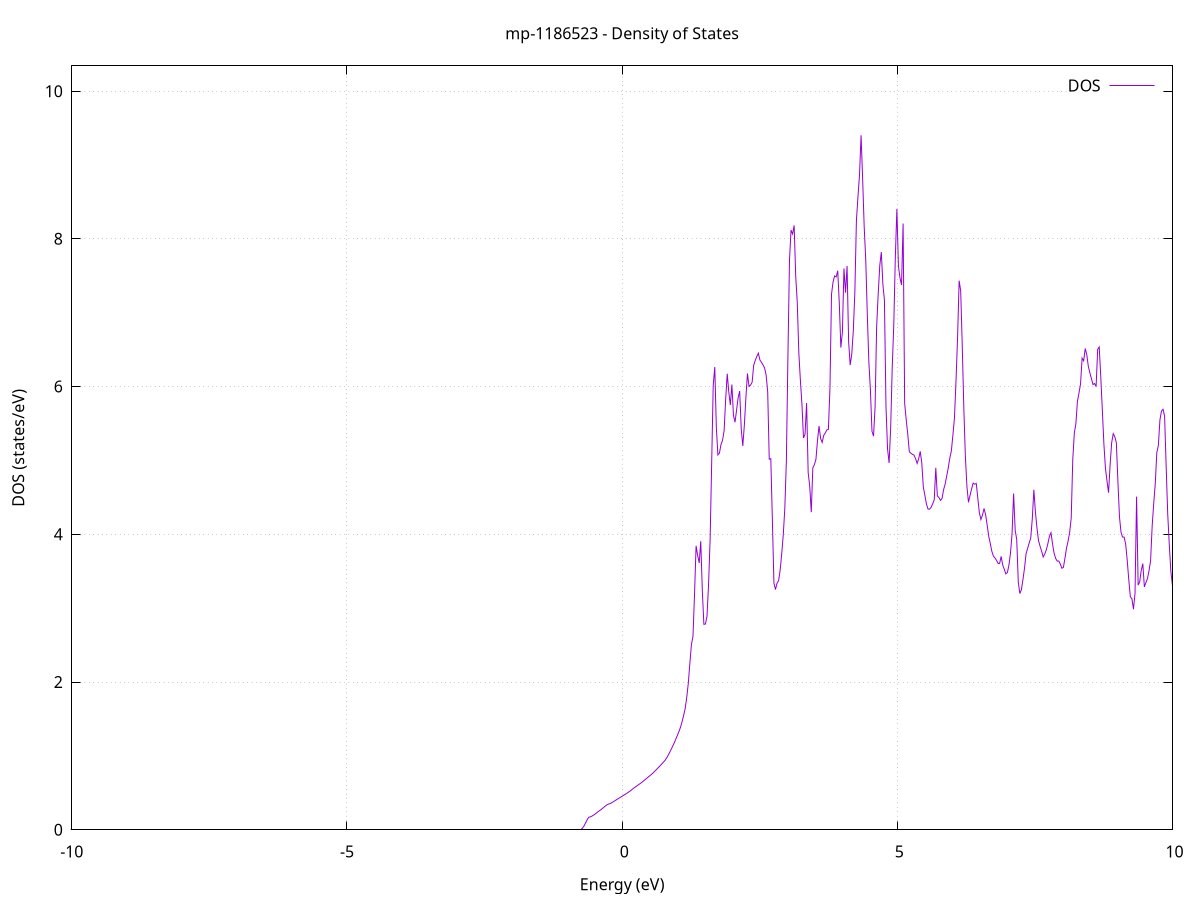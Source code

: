 set title 'mp-1186523 - Density of States'
set xlabel 'Energy (eV)'
set ylabel 'DOS (states/eV)'
set grid
set xrange [-10:10]
set yrange [0:10.342]
set xzeroaxis lt -1
set terminal png size 800,600
set output 'mp-1186523_dos_gnuplot.png'
plot '-' using 1:2 with lines title 'DOS'
-38.618400 0.000000
-38.590100 0.000000
-38.561900 0.000000
-38.533600 0.000000
-38.505300 0.000000
-38.477000 0.000000
-38.448700 0.000000
-38.420400 0.000000
-38.392200 0.000000
-38.363900 0.000000
-38.335600 0.000000
-38.307300 0.000000
-38.279000 0.000000
-38.250800 0.000000
-38.222500 0.000000
-38.194200 0.000000
-38.165900 0.000000
-38.137600 0.000000
-38.109300 0.000000
-38.081100 0.000000
-38.052800 0.000000
-38.024500 0.000000
-37.996200 0.000000
-37.967900 0.000000
-37.939700 0.000000
-37.911400 0.000000
-37.883100 0.000000
-37.854800 0.000000
-37.826500 0.000000
-37.798200 0.000000
-37.770000 0.000000
-37.741700 0.000000
-37.713400 0.000000
-37.685100 0.000000
-37.656800 0.000000
-37.628600 0.000000
-37.600300 0.000000
-37.572000 0.000000
-37.543700 0.000000
-37.515400 0.000000
-37.487100 0.000000
-37.458900 0.000000
-37.430600 0.000000
-37.402300 0.000000
-37.374000 0.000000
-37.345700 0.000000
-37.317500 0.000000
-37.289200 0.000000
-37.260900 0.000000
-37.232600 0.000000
-37.204300 0.000000
-37.176000 0.000000
-37.147800 0.000000
-37.119500 0.000000
-37.091200 0.000000
-37.062900 0.000000
-37.034600 0.000000
-37.006400 0.000000
-36.978100 0.000000
-36.949800 0.000000
-36.921500 0.000000
-36.893200 0.000000
-36.865000 0.000000
-36.836700 0.000000
-36.808400 0.000000
-36.780100 0.000000
-36.751800 0.000000
-36.723500 0.000000
-36.695300 0.000000
-36.667000 0.000000
-36.638700 0.000000
-36.610400 0.000000
-36.582100 0.000000
-36.553900 0.000000
-36.525600 0.000000
-36.497300 0.000000
-36.469000 0.000000
-36.440700 0.000000
-36.412400 0.000000
-36.384200 0.000000
-36.355900 0.000000
-36.327600 0.000000
-36.299300 0.000000
-36.271000 0.000000
-36.242800 0.000000
-36.214500 0.000000
-36.186200 0.000000
-36.157900 0.000000
-36.129600 0.000000
-36.101300 0.000000
-36.073100 0.000000
-36.044800 3.487100
-36.016500 31.114000
-35.988200 28.929900
-35.959900 99.373700
-35.931700 0.000000
-35.903400 0.000000
-35.875100 0.000000
-35.846800 0.000000
-35.818500 0.000000
-35.790200 0.000000
-35.762000 0.000000
-35.733700 0.000000
-35.705400 0.000000
-35.677100 0.000000
-35.648800 0.000000
-35.620600 0.000000
-35.592300 0.000000
-35.564000 0.000000
-35.535700 0.000000
-35.507400 0.000000
-35.479100 0.000000
-35.450900 0.000000
-35.422600 0.000000
-35.394300 0.000000
-35.366000 0.000000
-35.337700 0.000000
-35.309500 0.000000
-35.281200 0.000000
-35.252900 0.000000
-35.224600 0.000000
-35.196300 0.000000
-35.168000 0.000000
-35.139800 0.000000
-35.111500 0.000000
-35.083200 0.000000
-35.054900 0.000000
-35.026600 0.000000
-34.998400 0.000000
-34.970100 0.000000
-34.941800 0.000000
-34.913500 0.000000
-34.885200 0.000000
-34.856900 0.000000
-34.828700 0.000000
-34.800400 0.000000
-34.772100 0.000000
-34.743800 0.000000
-34.715500 0.000000
-34.687300 0.000000
-34.659000 0.000000
-34.630700 0.000000
-34.602400 0.000000
-34.574100 0.000000
-34.545900 0.000000
-34.517600 0.000000
-34.489300 0.000000
-34.461000 0.000000
-34.432700 0.000000
-34.404400 0.000000
-34.376200 0.000000
-34.347900 0.000000
-34.319600 0.000000
-34.291300 0.000000
-34.263000 0.000000
-34.234800 0.000000
-34.206500 0.000000
-34.178200 0.000000
-34.149900 0.000000
-34.121600 0.000000
-34.093300 0.000000
-34.065100 0.000000
-34.036800 0.000000
-34.008500 0.000000
-33.980200 0.000000
-33.951900 0.000000
-33.923700 0.000000
-33.895400 0.000000
-33.867100 0.000000
-33.838800 0.000000
-33.810500 0.000000
-33.782200 0.000000
-33.754000 0.000000
-33.725700 0.000000
-33.697400 0.000000
-33.669100 0.000000
-33.640800 0.000000
-33.612600 0.000000
-33.584300 0.000000
-33.556000 0.000000
-33.527700 0.000000
-33.499400 0.000000
-33.471100 0.000000
-33.442900 0.000000
-33.414600 0.000000
-33.386300 0.000000
-33.358000 0.000000
-33.329700 0.000000
-33.301500 0.000000
-33.273200 0.000000
-33.244900 0.000000
-33.216600 0.000000
-33.188300 0.000000
-33.160000 0.000000
-33.131800 0.000000
-33.103500 0.000000
-33.075200 0.000000
-33.046900 0.000000
-33.018600 0.000000
-32.990400 0.000000
-32.962100 0.000000
-32.933800 0.000000
-32.905500 0.000000
-32.877200 0.000000
-32.848900 0.000000
-32.820700 0.000000
-32.792400 0.000000
-32.764100 0.000000
-32.735800 0.000000
-32.707500 0.000000
-32.679300 0.000000
-32.651000 0.000000
-32.622700 0.000000
-32.594400 0.000000
-32.566100 0.000000
-32.537800 0.000000
-32.509600 0.000000
-32.481300 0.000000
-32.453000 0.000000
-32.424700 0.000000
-32.396400 0.000000
-32.368200 0.000000
-32.339900 0.000000
-32.311600 0.000000
-32.283300 0.000000
-32.255000 0.000000
-32.226700 0.000000
-32.198500 0.000000
-32.170200 0.000000
-32.141900 0.000000
-32.113600 0.000000
-32.085300 0.000000
-32.057100 0.000000
-32.028800 0.000000
-32.000500 0.000000
-31.972200 0.000000
-31.943900 0.000000
-31.915700 0.000000
-31.887400 0.000000
-31.859100 0.000000
-31.830800 0.000000
-31.802500 0.000000
-31.774200 0.000000
-31.746000 0.000000
-31.717700 0.000000
-31.689400 0.000000
-31.661100 0.000000
-31.632800 0.000000
-31.604600 0.000000
-31.576300 0.000000
-31.548000 0.000000
-31.519700 0.000000
-31.491400 0.000000
-31.463100 0.000000
-31.434900 0.000000
-31.406600 0.000000
-31.378300 0.000000
-31.350000 0.000000
-31.321700 0.000000
-31.293500 0.000000
-31.265200 0.000000
-31.236900 0.000000
-31.208600 0.000000
-31.180300 0.000000
-31.152000 0.000000
-31.123800 0.000000
-31.095500 0.000000
-31.067200 0.000000
-31.038900 0.000000
-31.010600 0.000000
-30.982400 0.000000
-30.954100 0.000000
-30.925800 0.000000
-30.897500 0.000000
-30.869200 0.000000
-30.840900 0.000000
-30.812700 0.000000
-30.784400 0.000000
-30.756100 0.000000
-30.727800 0.000000
-30.699500 0.000000
-30.671300 0.000000
-30.643000 0.000000
-30.614700 0.000000
-30.586400 0.000000
-30.558100 0.000000
-30.529800 0.000000
-30.501600 0.000000
-30.473300 0.000000
-30.445000 0.000000
-30.416700 0.000000
-30.388400 0.000000
-30.360200 0.000000
-30.331900 0.000000
-30.303600 0.000000
-30.275300 0.000000
-30.247000 0.000000
-30.218700 0.000000
-30.190500 0.000000
-30.162200 0.000000
-30.133900 0.000000
-30.105600 0.000000
-30.077300 0.000000
-30.049100 0.000000
-30.020800 0.000000
-29.992500 0.000000
-29.964200 0.000000
-29.935900 0.000000
-29.907600 0.000000
-29.879400 0.000000
-29.851100 0.000000
-29.822800 0.000000
-29.794500 0.000000
-29.766200 0.000000
-29.738000 0.000000
-29.709700 0.000000
-29.681400 0.000000
-29.653100 0.000000
-29.624800 0.000000
-29.596500 0.000000
-29.568300 0.000000
-29.540000 0.000000
-29.511700 0.000000
-29.483400 0.000000
-29.455100 0.000000
-29.426900 0.000000
-29.398600 0.000000
-29.370300 0.000000
-29.342000 0.000000
-29.313700 0.000000
-29.285500 0.000000
-29.257200 0.000000
-29.228900 0.000000
-29.200600 0.000000
-29.172300 0.000000
-29.144000 0.000000
-29.115800 0.000000
-29.087500 0.000000
-29.059200 0.000000
-29.030900 0.000000
-29.002600 0.000000
-28.974400 0.000000
-28.946100 0.000000
-28.917800 0.000000
-28.889500 0.000000
-28.861200 0.000000
-28.832900 0.000000
-28.804700 0.000000
-28.776400 0.000000
-28.748100 0.000000
-28.719800 0.000000
-28.691500 0.000000
-28.663300 0.000000
-28.635000 0.000000
-28.606700 0.000000
-28.578400 0.000000
-28.550100 0.000000
-28.521800 0.000000
-28.493600 0.000000
-28.465300 0.000000
-28.437000 0.000000
-28.408700 0.000000
-28.380400 0.000000
-28.352200 0.000000
-28.323900 0.000000
-28.295600 0.000000
-28.267300 0.000000
-28.239000 0.000000
-28.210700 0.000000
-28.182500 0.000000
-28.154200 0.000000
-28.125900 0.000000
-28.097600 0.000000
-28.069300 0.000000
-28.041100 0.000000
-28.012800 0.000000
-27.984500 0.000000
-27.956200 0.000000
-27.927900 0.000000
-27.899600 0.000000
-27.871400 0.000000
-27.843100 0.000000
-27.814800 0.000000
-27.786500 0.000000
-27.758200 0.000000
-27.730000 0.000000
-27.701700 0.000000
-27.673400 0.000000
-27.645100 0.000000
-27.616800 0.000000
-27.588500 0.000000
-27.560300 0.000000
-27.532000 0.000000
-27.503700 0.000000
-27.475400 0.000000
-27.447100 0.000000
-27.418900 0.000000
-27.390600 0.000000
-27.362300 0.000000
-27.334000 0.000000
-27.305700 0.000000
-27.277400 0.000000
-27.249200 0.000000
-27.220900 0.000000
-27.192600 0.000000
-27.164300 0.000000
-27.136000 0.000000
-27.107800 0.000000
-27.079500 0.000000
-27.051200 0.000000
-27.022900 0.000000
-26.994600 0.000000
-26.966300 0.000000
-26.938100 0.000000
-26.909800 0.000000
-26.881500 0.000000
-26.853200 0.000000
-26.824900 0.000000
-26.796700 0.000000
-26.768400 0.000000
-26.740100 0.000000
-26.711800 0.000000
-26.683500 0.000000
-26.655300 0.000000
-26.627000 0.000000
-26.598700 0.000000
-26.570400 0.000000
-26.542100 0.000000
-26.513800 0.000000
-26.485600 0.000000
-26.457300 0.000000
-26.429000 0.000000
-26.400700 0.000000
-26.372400 0.000000
-26.344200 0.000000
-26.315900 0.000000
-26.287600 0.000000
-26.259300 0.000000
-26.231000 0.000000
-26.202700 0.000000
-26.174500 0.000000
-26.146200 0.000000
-26.117900 0.000000
-26.089600 0.000000
-26.061300 0.000000
-26.033100 0.000000
-26.004800 0.000000
-25.976500 0.000000
-25.948200 0.000000
-25.919900 0.000000
-25.891600 0.000000
-25.863400 0.000000
-25.835100 0.000000
-25.806800 0.000000
-25.778500 0.000000
-25.750200 0.000000
-25.722000 0.000000
-25.693700 0.000000
-25.665400 0.000000
-25.637100 0.000000
-25.608800 0.000000
-25.580500 0.000000
-25.552300 0.000000
-25.524000 0.000000
-25.495700 0.000000
-25.467400 0.000000
-25.439100 0.000000
-25.410900 0.000000
-25.382600 0.000000
-25.354300 0.000000
-25.326000 0.000000
-25.297700 0.000000
-25.269400 0.000000
-25.241200 0.000000
-25.212900 0.000000
-25.184600 0.000000
-25.156300 0.000000
-25.128000 0.000000
-25.099800 0.000000
-25.071500 0.000000
-25.043200 0.000000
-25.014900 0.000000
-24.986600 0.000000
-24.958300 0.000000
-24.930100 0.000000
-24.901800 0.000000
-24.873500 0.000000
-24.845200 0.000000
-24.816900 0.000000
-24.788700 0.000000
-24.760400 0.000000
-24.732100 0.000000
-24.703800 0.000000
-24.675500 0.000000
-24.647200 0.000000
-24.619000 0.000000
-24.590700 0.000000
-24.562400 0.000000
-24.534100 0.000000
-24.505800 0.000000
-24.477600 0.000000
-24.449300 0.000000
-24.421000 0.000000
-24.392700 0.000000
-24.364400 0.000000
-24.336200 0.000000
-24.307900 0.000000
-24.279600 0.000000
-24.251300 0.000000
-24.223000 0.000000
-24.194700 0.000000
-24.166500 0.000000
-24.138200 0.000000
-24.109900 0.000000
-24.081600 0.000000
-24.053300 0.000000
-24.025100 0.000000
-23.996800 0.000000
-23.968500 0.000000
-23.940200 0.000000
-23.911900 0.000000
-23.883600 0.000000
-23.855400 0.000000
-23.827100 0.000000
-23.798800 0.000000
-23.770500 0.000000
-23.742200 0.000000
-23.714000 0.000000
-23.685700 0.000000
-23.657400 0.000000
-23.629100 0.000000
-23.600800 0.000000
-23.572500 0.000000
-23.544300 0.000000
-23.516000 0.000000
-23.487700 0.000000
-23.459400 0.000000
-23.431100 0.000000
-23.402900 0.000000
-23.374600 0.000000
-23.346300 0.000000
-23.318000 0.000000
-23.289700 0.000000
-23.261400 0.000000
-23.233200 0.000000
-23.204900 0.000000
-23.176600 0.000000
-23.148300 0.000000
-23.120000 0.000000
-23.091800 0.000000
-23.063500 0.000000
-23.035200 0.000000
-23.006900 0.000000
-22.978600 0.000000
-22.950300 0.000000
-22.922100 0.000000
-22.893800 0.000000
-22.865500 0.000000
-22.837200 0.000000
-22.808900 0.000000
-22.780700 0.000000
-22.752400 0.000000
-22.724100 0.000000
-22.695800 0.000000
-22.667500 0.000000
-22.639200 0.000000
-22.611000 0.000000
-22.582700 0.000000
-22.554400 0.000000
-22.526100 0.000000
-22.497800 0.000000
-22.469600 0.000000
-22.441300 0.000000
-22.413000 0.000000
-22.384700 0.000000
-22.356400 0.000000
-22.328100 0.000000
-22.299900 0.000000
-22.271600 0.000000
-22.243300 0.000000
-22.215000 0.000000
-22.186700 0.000000
-22.158500 0.000000
-22.130200 0.000000
-22.101900 0.000000
-22.073600 0.000000
-22.045300 0.000000
-22.017000 0.000000
-21.988800 0.000000
-21.960500 0.000000
-21.932200 0.000000
-21.903900 0.000000
-21.875600 0.000000
-21.847400 0.000000
-21.819100 0.000000
-21.790800 0.000000
-21.762500 0.000000
-21.734200 0.000000
-21.706000 0.000000
-21.677700 0.000000
-21.649400 0.000000
-21.621100 0.000000
-21.592800 0.000000
-21.564500 0.000000
-21.536300 0.000000
-21.508000 0.000000
-21.479700 0.000000
-21.451400 0.000000
-21.423100 0.000000
-21.394900 0.000000
-21.366600 0.000000
-21.338300 0.000000
-21.310000 0.000000
-21.281700 0.000000
-21.253400 0.000000
-21.225200 0.000000
-21.196900 0.000000
-21.168600 0.000000
-21.140300 0.000000
-21.112000 0.000000
-21.083800 0.000000
-21.055500 0.000000
-21.027200 0.000000
-20.998900 0.000000
-20.970600 0.000000
-20.942300 0.000000
-20.914100 0.000000
-20.885800 0.000000
-20.857500 0.000000
-20.829200 0.000000
-20.800900 0.000000
-20.772700 0.000000
-20.744400 0.000000
-20.716100 0.000000
-20.687800 0.000000
-20.659500 0.000000
-20.631200 0.000000
-20.603000 0.000000
-20.574700 0.000000
-20.546400 0.000000
-20.518100 0.000000
-20.489800 0.000000
-20.461600 0.000000
-20.433300 0.000000
-20.405000 0.000000
-20.376700 0.000000
-20.348400 0.000000
-20.320100 0.000000
-20.291900 0.000000
-20.263600 0.000000
-20.235300 0.000000
-20.207000 0.000000
-20.178700 0.000000
-20.150500 0.000000
-20.122200 0.000000
-20.093900 0.000000
-20.065600 0.000000
-20.037300 0.000000
-20.009000 0.000000
-19.980800 0.000000
-19.952500 0.000000
-19.924200 0.000000
-19.895900 0.000000
-19.867600 0.000000
-19.839400 0.000000
-19.811100 0.000000
-19.782800 0.000000
-19.754500 0.000000
-19.726200 0.000000
-19.697900 0.000000
-19.669700 0.000000
-19.641400 0.000000
-19.613100 0.000000
-19.584800 0.000000
-19.556500 0.000000
-19.528300 0.000000
-19.500000 0.000000
-19.471700 0.000000
-19.443400 0.000000
-19.415100 0.000000
-19.386800 0.000000
-19.358600 0.000000
-19.330300 0.000000
-19.302000 0.000000
-19.273700 0.000000
-19.245400 0.000000
-19.217200 0.000000
-19.188900 0.000000
-19.160600 0.000000
-19.132300 0.000000
-19.104000 0.000000
-19.075800 0.000000
-19.047500 0.000000
-19.019200 0.000000
-18.990900 0.000000
-18.962600 0.000000
-18.934300 0.000000
-18.906100 0.000000
-18.877800 0.000000
-18.849500 0.000000
-18.821200 0.000000
-18.792900 0.000000
-18.764700 0.000000
-18.736400 0.000000
-18.708100 0.000000
-18.679800 0.000000
-18.651500 0.000000
-18.623200 0.000000
-18.595000 0.000000
-18.566700 0.000000
-18.538400 0.000000
-18.510100 0.000000
-18.481800 0.000000
-18.453600 0.000000
-18.425300 0.000000
-18.397000 0.000000
-18.368700 0.000000
-18.340400 0.000000
-18.312100 0.000000
-18.283900 0.000000
-18.255600 0.000000
-18.227300 0.000000
-18.199000 0.000000
-18.170700 0.000000
-18.142500 0.000000
-18.114200 0.000000
-18.085900 0.000000
-18.057600 0.000000
-18.029300 0.000000
-18.001000 0.000000
-17.972800 0.000000
-17.944500 0.000000
-17.916200 0.000000
-17.887900 0.000000
-17.859600 0.000000
-17.831400 0.000000
-17.803100 0.000000
-17.774800 0.000000
-17.746500 0.000000
-17.718200 0.000000
-17.689900 0.000000
-17.661700 0.000000
-17.633400 0.000000
-17.605100 0.000000
-17.576800 0.000000
-17.548500 0.000000
-17.520300 0.000000
-17.492000 0.000000
-17.463700 0.000000
-17.435400 0.000000
-17.407100 0.000000
-17.378800 0.000000
-17.350600 0.000000
-17.322300 0.000000
-17.294000 0.000000
-17.265700 0.000000
-17.237400 0.000000
-17.209200 0.000000
-17.180900 0.000000
-17.152600 0.000000
-17.124300 0.000000
-17.096000 0.000000
-17.067700 0.000000
-17.039500 0.000000
-17.011200 0.000000
-16.982900 0.000000
-16.954600 0.000000
-16.926300 0.000000
-16.898100 0.000000
-16.869800 1.672500
-16.841500 5.237500
-16.813200 5.763000
-16.784900 9.672200
-16.756700 22.358100
-16.728400 30.946700
-16.700100 27.632700
-16.671800 32.358300
-16.643500 33.426100
-16.615200 28.872500
-16.587000 14.453700
-16.558700 10.411300
-16.530400 11.331400
-16.502100 19.297700
-16.473800 15.563400
-16.445600 18.358300
-16.417300 22.284300
-16.389000 22.977500
-16.360700 19.793100
-16.332400 19.416200
-16.304100 22.784900
-16.275900 17.135400
-16.247600 51.710300
-16.219300 35.254300
-16.191000 43.716000
-16.162700 50.496300
-16.134500 22.214800
-16.106200 0.000000
-16.077900 0.000000
-16.049600 0.000000
-16.021300 0.000000
-15.993000 0.000000
-15.964800 0.000000
-15.936500 0.000000
-15.908200 0.000000
-15.879900 0.000000
-15.851600 0.000000
-15.823400 0.000000
-15.795100 0.000000
-15.766800 0.000000
-15.738500 0.000000
-15.710200 0.000000
-15.681900 0.000000
-15.653700 0.000000
-15.625400 0.000000
-15.597100 19.659800
-15.568800 40.473000
-15.540500 60.163500
-15.512300 68.484700
-15.484000 6.644100
-15.455700 0.000000
-15.427400 0.000000
-15.399100 0.000000
-15.370800 0.000000
-15.342600 0.000000
-15.314300 0.000000
-15.286000 0.000000
-15.257700 0.000000
-15.229400 0.000000
-15.201200 0.000000
-15.172900 0.000000
-15.144600 0.000000
-15.116300 0.000000
-15.088000 0.000000
-15.059700 0.000000
-15.031500 0.000000
-15.003200 0.000000
-14.974900 0.000000
-14.946600 0.000000
-14.918300 0.000000
-14.890100 0.000000
-14.861800 0.000000
-14.833500 0.000000
-14.805200 0.000000
-14.776900 0.000000
-14.748600 0.000000
-14.720400 0.000000
-14.692100 0.000000
-14.663800 0.000000
-14.635500 0.000000
-14.607200 0.000000
-14.579000 0.000000
-14.550700 0.000000
-14.522400 0.000000
-14.494100 0.000000
-14.465800 0.000000
-14.437500 0.000000
-14.409300 0.000000
-14.381000 0.000000
-14.352700 0.000000
-14.324400 0.000000
-14.296100 0.000000
-14.267900 0.000000
-14.239600 0.000000
-14.211300 0.000000
-14.183000 0.000000
-14.154700 0.000000
-14.126500 0.000000
-14.098200 0.000000
-14.069900 0.000000
-14.041600 0.000000
-14.013300 0.000000
-13.985000 0.000000
-13.956800 0.000000
-13.928500 0.000000
-13.900200 0.000000
-13.871900 0.000000
-13.843600 0.000000
-13.815400 0.000000
-13.787100 0.000000
-13.758800 0.000000
-13.730500 0.000000
-13.702200 0.000000
-13.673900 0.000000
-13.645700 0.000000
-13.617400 0.000000
-13.589100 0.000000
-13.560800 0.000000
-13.532500 0.000000
-13.504300 0.000000
-13.476000 0.000000
-13.447700 0.000000
-13.419400 0.000000
-13.391100 0.000000
-13.362800 0.000000
-13.334600 0.000000
-13.306300 0.000000
-13.278000 0.000000
-13.249700 0.000000
-13.221400 0.000000
-13.193200 0.000000
-13.164900 0.000000
-13.136600 0.000000
-13.108300 0.000000
-13.080000 0.000000
-13.051700 0.000000
-13.023500 0.000000
-12.995200 0.000000
-12.966900 0.000000
-12.938600 0.000000
-12.910300 0.000000
-12.882100 0.000000
-12.853800 0.000000
-12.825500 0.000000
-12.797200 0.000000
-12.768900 0.000000
-12.740600 0.000000
-12.712400 0.000000
-12.684100 0.000000
-12.655800 0.000000
-12.627500 0.000000
-12.599200 0.000000
-12.571000 0.000000
-12.542700 0.000000
-12.514400 0.000000
-12.486100 0.000000
-12.457800 0.000000
-12.429500 0.000000
-12.401300 0.000000
-12.373000 0.000000
-12.344700 0.000000
-12.316400 0.000000
-12.288100 0.000000
-12.259900 0.000000
-12.231600 0.000000
-12.203300 0.000000
-12.175000 0.000000
-12.146700 0.000000
-12.118400 0.000000
-12.090200 0.000000
-12.061900 0.000000
-12.033600 0.000000
-12.005300 0.000000
-11.977000 0.000000
-11.948800 0.000000
-11.920500 0.000000
-11.892200 0.000000
-11.863900 0.000000
-11.835600 0.000000
-11.807300 0.000000
-11.779100 0.000000
-11.750800 0.000000
-11.722500 0.000000
-11.694200 0.000000
-11.665900 0.000000
-11.637700 0.000000
-11.609400 0.000000
-11.581100 0.000000
-11.552800 0.000000
-11.524500 0.000000
-11.496300 0.000000
-11.468000 0.000000
-11.439700 0.000000
-11.411400 0.000000
-11.383100 0.000000
-11.354800 0.000000
-11.326600 0.000000
-11.298300 0.000000
-11.270000 0.000000
-11.241700 0.000000
-11.213400 0.000000
-11.185200 0.000000
-11.156900 0.000000
-11.128600 0.000000
-11.100300 0.000000
-11.072000 0.000000
-11.043700 0.000000
-11.015500 0.000000
-10.987200 0.000000
-10.958900 0.000000
-10.930600 0.000000
-10.902300 0.000000
-10.874100 0.000000
-10.845800 0.000000
-10.817500 0.000000
-10.789200 0.000000
-10.760900 0.000000
-10.732600 0.000000
-10.704400 0.000000
-10.676100 0.000000
-10.647800 0.000000
-10.619500 0.000000
-10.591200 0.000000
-10.563000 0.000000
-10.534700 0.000000
-10.506400 0.000000
-10.478100 0.000000
-10.449800 0.000000
-10.421500 0.000000
-10.393300 0.000000
-10.365000 0.000000
-10.336700 0.000000
-10.308400 0.000000
-10.280100 0.000000
-10.251900 0.000000
-10.223600 0.000000
-10.195300 0.000000
-10.167000 0.000000
-10.138700 0.000000
-10.110400 0.000000
-10.082200 0.000000
-10.053900 0.000000
-10.025600 0.000000
-9.997300 0.000000
-9.969000 0.000000
-9.940800 0.000000
-9.912500 0.000000
-9.884200 0.000000
-9.855900 0.000000
-9.827600 0.000000
-9.799300 0.000000
-9.771100 0.000000
-9.742800 0.000000
-9.714500 0.000000
-9.686200 0.000000
-9.657900 0.000000
-9.629700 0.000000
-9.601400 0.000000
-9.573100 0.000000
-9.544800 0.000000
-9.516500 0.000000
-9.488200 0.000000
-9.460000 0.000000
-9.431700 0.000000
-9.403400 0.000000
-9.375100 0.000000
-9.346800 0.000000
-9.318600 0.000000
-9.290300 0.000000
-9.262000 0.000000
-9.233700 0.000000
-9.205400 0.000000
-9.177200 0.000000
-9.148900 0.000000
-9.120600 0.000000
-9.092300 0.000000
-9.064000 0.000000
-9.035700 0.000000
-9.007500 0.000000
-8.979200 0.000000
-8.950900 0.000000
-8.922600 0.000000
-8.894300 0.000000
-8.866100 0.000000
-8.837800 0.000000
-8.809500 0.000000
-8.781200 0.000000
-8.752900 0.000000
-8.724600 0.000000
-8.696400 0.000000
-8.668100 0.000000
-8.639800 0.000000
-8.611500 0.000000
-8.583200 0.000000
-8.555000 0.000000
-8.526700 0.000000
-8.498400 0.000000
-8.470100 0.000000
-8.441800 0.000000
-8.413500 0.000000
-8.385300 0.000000
-8.357000 0.000000
-8.328700 0.000000
-8.300400 0.000000
-8.272100 0.000000
-8.243900 0.000000
-8.215600 0.000000
-8.187300 0.000000
-8.159000 0.000000
-8.130700 0.000000
-8.102400 0.000000
-8.074200 0.000000
-8.045900 0.000000
-8.017600 0.000000
-7.989300 0.000000
-7.961000 0.000000
-7.932800 0.000000
-7.904500 0.000000
-7.876200 0.000000
-7.847900 0.000000
-7.819600 0.000000
-7.791300 0.000000
-7.763100 0.000000
-7.734800 0.000000
-7.706500 0.000000
-7.678200 0.000000
-7.649900 0.000000
-7.621700 0.000000
-7.593400 0.000000
-7.565100 0.000000
-7.536800 0.000000
-7.508500 0.000000
-7.480200 0.000000
-7.452000 0.000000
-7.423700 0.000000
-7.395400 0.000000
-7.367100 0.000000
-7.338800 0.000000
-7.310600 0.000000
-7.282300 0.000000
-7.254000 0.000000
-7.225700 0.000000
-7.197400 0.000000
-7.169100 0.000000
-7.140900 0.000000
-7.112600 0.000000
-7.084300 0.000000
-7.056000 0.000000
-7.027700 0.000000
-6.999500 0.000000
-6.971200 0.000000
-6.942900 0.000000
-6.914600 0.000000
-6.886300 0.000000
-6.858000 0.000000
-6.829800 0.000000
-6.801500 0.000000
-6.773200 0.000000
-6.744900 0.000000
-6.716600 0.000000
-6.688400 0.000000
-6.660100 0.000000
-6.631800 0.000000
-6.603500 0.000000
-6.575200 0.000000
-6.547000 0.000000
-6.518700 0.000000
-6.490400 0.000000
-6.462100 0.000000
-6.433800 0.000000
-6.405500 0.000000
-6.377300 0.000000
-6.349000 0.000000
-6.320700 0.000000
-6.292400 0.000000
-6.264100 0.000000
-6.235900 0.000000
-6.207600 0.000000
-6.179300 0.000000
-6.151000 0.000000
-6.122700 0.000000
-6.094400 0.000000
-6.066200 0.000000
-6.037900 0.000000
-6.009600 0.000000
-5.981300 0.000000
-5.953000 0.000000
-5.924800 0.000000
-5.896500 0.000000
-5.868200 0.000000
-5.839900 0.000000
-5.811600 0.000000
-5.783300 0.000000
-5.755100 0.000000
-5.726800 0.000000
-5.698500 0.000000
-5.670200 0.000000
-5.641900 0.000000
-5.613700 0.000000
-5.585400 0.000000
-5.557100 0.000000
-5.528800 0.000000
-5.500500 0.000000
-5.472200 0.000000
-5.444000 0.000000
-5.415700 0.000000
-5.387400 0.000000
-5.359100 0.000000
-5.330800 0.000000
-5.302600 0.000000
-5.274300 0.000000
-5.246000 0.000000
-5.217700 0.000000
-5.189400 0.000000
-5.161100 0.000000
-5.132900 0.000000
-5.104600 0.000000
-5.076300 0.000000
-5.048000 0.000000
-5.019700 0.000000
-4.991500 0.000000
-4.963200 0.000000
-4.934900 0.000000
-4.906600 0.000000
-4.878300 0.000000
-4.850000 0.000000
-4.821800 0.000000
-4.793500 0.000000
-4.765200 0.000000
-4.736900 0.000000
-4.708600 0.000000
-4.680400 0.000000
-4.652100 0.000000
-4.623800 0.000000
-4.595500 0.000000
-4.567200 0.000000
-4.538900 0.000000
-4.510700 0.000000
-4.482400 0.000000
-4.454100 0.000000
-4.425800 0.000000
-4.397500 0.000000
-4.369300 0.000000
-4.341000 0.000000
-4.312700 0.000000
-4.284400 0.000000
-4.256100 0.000000
-4.227800 0.000000
-4.199600 0.000000
-4.171300 0.000000
-4.143000 0.000000
-4.114700 0.000000
-4.086400 0.000000
-4.058200 0.000000
-4.029900 0.000000
-4.001600 0.000000
-3.973300 0.000000
-3.945000 0.000000
-3.916800 0.000000
-3.888500 0.000000
-3.860200 0.000000
-3.831900 0.000000
-3.803600 0.000000
-3.775300 0.000000
-3.747100 0.000000
-3.718800 0.000000
-3.690500 0.000000
-3.662200 0.000000
-3.633900 0.000000
-3.605700 0.000000
-3.577400 0.000000
-3.549100 0.000000
-3.520800 0.000000
-3.492500 0.000000
-3.464200 0.000000
-3.436000 0.000000
-3.407700 0.000000
-3.379400 0.000000
-3.351100 0.000000
-3.322800 0.000000
-3.294600 0.000000
-3.266300 0.000000
-3.238000 0.000000
-3.209700 0.000000
-3.181400 0.000000
-3.153100 0.000000
-3.124900 0.000000
-3.096600 0.000000
-3.068300 0.000000
-3.040000 0.000000
-3.011700 0.000000
-2.983500 0.000000
-2.955200 0.000000
-2.926900 0.000000
-2.898600 0.000000
-2.870300 0.000000
-2.842000 0.000000
-2.813800 0.000000
-2.785500 0.000000
-2.757200 0.000000
-2.728900 0.000000
-2.700600 0.000000
-2.672400 0.000000
-2.644100 0.000000
-2.615800 0.000000
-2.587500 0.000000
-2.559200 0.000000
-2.530900 0.000000
-2.502700 0.000000
-2.474400 0.000000
-2.446100 0.000000
-2.417800 0.000000
-2.389500 0.000000
-2.361300 0.000000
-2.333000 0.000000
-2.304700 0.000000
-2.276400 0.000000
-2.248100 0.000000
-2.219800 0.000000
-2.191600 0.000000
-2.163300 0.000000
-2.135000 0.000000
-2.106700 0.000000
-2.078400 0.000000
-2.050200 0.000000
-2.021900 0.000000
-1.993600 0.000000
-1.965300 0.000000
-1.937000 0.000000
-1.908700 0.000000
-1.880500 0.000000
-1.852200 0.000000
-1.823900 0.000000
-1.795600 0.000000
-1.767300 0.000000
-1.739100 0.000000
-1.710800 0.000000
-1.682500 0.000000
-1.654200 0.000000
-1.625900 0.000000
-1.597700 0.000000
-1.569400 0.000000
-1.541100 0.000000
-1.512800 0.000000
-1.484500 0.000000
-1.456200 0.000000
-1.428000 0.000000
-1.399700 0.000000
-1.371400 0.000000
-1.343100 0.000000
-1.314800 0.000000
-1.286600 0.000000
-1.258300 0.000000
-1.230000 0.000000
-1.201700 0.000000
-1.173400 0.000000
-1.145100 0.000000
-1.116900 0.000000
-1.088600 0.000000
-1.060300 0.000000
-1.032000 0.000000
-1.003700 0.000000
-0.975500 0.000000
-0.947200 0.000000
-0.918900 0.000000
-0.890600 0.000000
-0.862300 0.000000
-0.834000 0.000000
-0.805800 0.000000
-0.777500 0.000000
-0.749200 0.004600
-0.720900 0.021600
-0.692600 0.051400
-0.664400 0.093700
-0.636100 0.134800
-0.607800 0.168800
-0.579500 0.174700
-0.551200 0.184200
-0.522900 0.196600
-0.494700 0.211000
-0.466400 0.227200
-0.438100 0.245100
-0.409800 0.259400
-0.381500 0.274100
-0.353300 0.291600
-0.325000 0.309500
-0.296700 0.326800
-0.268400 0.340500
-0.240100 0.350600
-0.211800 0.356900
-0.183600 0.368900
-0.155300 0.381900
-0.127000 0.395300
-0.098700 0.408900
-0.070400 0.422200
-0.042200 0.435300
-0.013900 0.448100
0.014400 0.460600
0.042700 0.473900
0.071000 0.487500
0.099300 0.501300
0.127500 0.515800
0.155800 0.531300
0.184100 0.547600
0.212400 0.564600
0.240700 0.580000
0.268900 0.594900
0.297200 0.609900
0.325500 0.625100
0.353800 0.640300
0.382100 0.657600
0.410400 0.675300
0.438600 0.692100
0.466900 0.709300
0.495200 0.726700
0.523500 0.744400
0.551800 0.762500
0.580000 0.783600
0.608300 0.804700
0.636600 0.826200
0.664900 0.847800
0.693200 0.869700
0.721500 0.892000
0.749700 0.914600
0.778000 0.937900
0.806300 0.969600
0.834600 1.006200
0.862900 1.046500
0.891100 1.089900
0.919400 1.132800
0.947700 1.178700
0.976000 1.229600
1.004300 1.280000
1.032500 1.330000
1.060800 1.389200
1.089100 1.463900
1.117400 1.547500
1.145700 1.642600
1.174000 1.795000
1.202200 1.982500
1.230500 2.254500
1.258800 2.507900
1.287100 2.616900
1.315400 3.192500
1.343600 3.844400
1.371900 3.716200
1.400200 3.612100
1.428500 3.906500
1.456800 3.237000
1.485100 2.781800
1.513300 2.785200
1.541600 2.888500
1.569900 3.316800
1.598200 3.920400
1.626500 4.952300
1.654700 6.012200
1.683000 6.264700
1.711300 5.454600
1.739600 5.075300
1.767900 5.100500
1.796200 5.215800
1.824400 5.272100
1.852700 5.403000
1.881000 5.827900
1.909300 6.174800
1.937600 5.926400
1.965800 5.750300
1.994100 6.027700
2.022400 5.611100
2.050700 5.517500
2.079000 5.680300
2.107300 5.847200
2.135500 5.939800
2.163800 5.426900
2.192100 5.196300
2.220400 5.475500
2.248700 5.851500
2.276900 6.177500
2.305200 6.002600
2.333500 6.021900
2.361800 6.059100
2.390100 6.288200
2.418400 6.354200
2.446600 6.407200
2.474900 6.452400
2.503200 6.359900
2.531500 6.327800
2.559800 6.293500
2.588000 6.252700
2.616300 6.157600
2.644600 5.930600
2.672900 5.016700
2.701200 5.024200
2.729500 4.201600
2.757700 3.342700
2.786000 3.251800
2.814300 3.339000
2.842600 3.372200
2.870900 3.513000
2.899100 3.735600
2.927400 3.993400
2.955700 4.348200
2.984000 4.994500
3.012300 6.412500
3.040600 7.708500
3.068800 8.118400
3.097100 8.065600
3.125400 8.182600
3.153700 7.495600
3.182000 7.139600
3.210200 6.460200
3.238500 6.087500
3.266800 5.763600
3.295100 5.304900
3.323400 5.355800
3.351700 5.777700
3.379900 4.836700
3.408200 4.653600
3.436500 4.300100
3.464800 4.902300
3.493100 4.942100
3.521300 5.015400
3.549600 5.271900
3.577900 5.466300
3.606200 5.298000
3.634500 5.244600
3.662700 5.339500
3.691000 5.372200
3.719300 5.414200
3.747600 5.420500
3.775900 5.975700
3.804200 7.251000
3.832400 7.417800
3.860700 7.498300
3.889000 7.484200
3.917300 7.568900
3.945600 7.131100
3.973800 6.528300
4.002100 6.737400
4.030400 7.599000
4.058700 7.272700
4.087000 7.632500
4.115300 6.606600
4.143500 6.292300
4.171800 6.434200
4.200100 6.752900
4.228400 7.280800
4.256700 8.247300
4.284900 8.571300
4.313200 8.868500
4.341500 9.402000
4.369800 8.812600
4.398100 8.160400
4.426400 7.714500
4.454600 6.973200
4.482900 6.329900
4.511200 5.950700
4.539500 5.395700
4.567800 5.328700
4.596000 5.727200
4.624300 6.814400
4.652600 7.252500
4.680900 7.636700
4.709200 7.821200
4.737500 7.384400
4.765700 7.170800
4.794000 5.734300
4.822300 5.155700
4.850600 4.966000
4.878900 5.434500
4.907100 6.250700
4.935400 6.829900
4.963700 7.746100
4.992000 8.406100
5.020300 7.633600
5.048600 7.470400
5.076800 7.375500
5.105100 8.207600
5.133400 5.771900
5.161700 5.548600
5.190000 5.353600
5.218200 5.117900
5.246500 5.097500
5.274800 5.083100
5.303100 5.073000
5.331400 5.025500
5.359700 4.959300
5.387900 5.022300
5.416200 5.123600
5.444500 4.966400
5.472800 4.636900
5.501100 4.526900
5.529300 4.409400
5.557600 4.342800
5.585900 4.341100
5.614200 4.365500
5.642500 4.413800
5.670800 4.466300
5.699000 4.900200
5.727300 4.519600
5.755600 4.497500
5.783900 4.459700
5.812200 4.484000
5.840400 4.603300
5.868700 4.679300
5.897000 4.787500
5.925300 4.899600
5.953600 5.031500
5.981800 5.128400
6.010100 5.344700
6.038400 5.580100
6.066700 6.082000
6.095000 6.669300
6.123300 7.434300
6.151500 7.296200
6.179800 6.553400
6.208100 5.715800
6.236400 5.058000
6.264700 4.647500
6.292900 4.433700
6.321200 4.526900
6.349500 4.613500
6.377800 4.693600
6.406100 4.679000
6.434400 4.688900
6.462600 4.490000
6.490900 4.289200
6.519200 4.200100
6.547500 4.260600
6.575800 4.349600
6.604000 4.267100
6.632300 4.126600
6.660600 3.975200
6.688900 3.876000
6.717200 3.770600
6.745500 3.705300
6.773700 3.680900
6.802000 3.648100
6.830300 3.606100
6.858600 3.605300
6.886900 3.701100
6.915100 3.584700
6.943400 3.526300
6.971700 3.464600
7.000000 3.482900
7.028300 3.584800
7.056600 3.749400
7.084800 4.008100
7.113100 4.552600
7.141400 4.056100
7.169700 3.928800
7.198000 3.351000
7.226200 3.198200
7.254500 3.249800
7.282800 3.389100
7.311100 3.542200
7.339400 3.739000
7.367700 3.809000
7.395900 3.883000
7.424200 3.949700
7.452500 4.211400
7.480800 4.603000
7.509100 4.303200
7.537300 4.087100
7.565600 3.914300
7.593900 3.838800
7.622200 3.771900
7.650500 3.693100
7.678800 3.732700
7.707000 3.790700
7.735300 3.872900
7.763600 3.972800
7.791900 4.021800
7.820200 3.870500
7.848400 3.744500
7.876700 3.674100
7.905000 3.637100
7.933300 3.638300
7.961600 3.597000
7.989900 3.540600
8.018100 3.553600
8.046400 3.678700
8.074700 3.815400
8.103000 3.909100
8.131300 4.026800
8.159500 4.217600
8.187800 5.011700
8.216100 5.370600
8.244400 5.498100
8.272700 5.801100
8.301000 5.913600
8.329200 6.035600
8.357500 6.384400
8.385800 6.349400
8.414100 6.515800
8.442400 6.433100
8.470600 6.273200
8.498900 6.186900
8.527200 6.106900
8.555500 6.027500
8.583800 6.042100
8.612000 5.999400
8.640300 6.502600
8.668600 6.536400
8.696900 6.130400
8.725200 5.682200
8.753500 5.222500
8.781700 4.892400
8.810000 4.721500
8.838300 4.563500
8.866600 4.946200
8.894900 5.241200
8.923100 5.362600
8.951400 5.322900
8.979700 5.240100
9.008000 4.718100
9.036300 4.236500
9.064600 4.028600
9.092800 3.962800
9.121100 3.962100
9.149400 3.865900
9.177700 3.643800
9.206000 3.381900
9.234200 3.153400
9.262500 3.128700
9.290800 2.986400
9.319100 3.202000
9.347400 4.510800
9.375700 3.312000
9.403900 3.357200
9.432200 3.512800
9.460500 3.603800
9.488800 3.288000
9.517100 3.346000
9.545300 3.399700
9.573600 3.507900
9.601900 3.642700
9.630200 4.106600
9.658500 4.415400
9.686800 4.685000
9.715000 5.107700
9.743300 5.204500
9.771600 5.548800
9.799900 5.669600
9.828200 5.693000
9.856400 5.599900
9.884700 4.923600
9.913000 4.277800
9.941300 3.866500
9.969600 3.501000
9.997900 3.317200
10.026100 3.019000
10.054400 2.894000
10.082700 2.681400
10.111000 2.736100
10.139300 3.092700
10.167500 2.825800
10.195800 2.724500
10.224100 2.488400
10.252400 2.321800
10.280700 2.218800
10.309000 2.141800
10.337200 2.130500
10.365500 2.027300
10.393800 1.945200
10.422100 1.843300
10.450400 1.765500
10.478600 1.771300
10.506900 1.626800
10.535200 1.513100
10.563500 1.516000
10.591800 1.492600
10.620100 1.413300
10.648300 1.288900
10.676600 1.213600
10.704900 1.189100
10.733200 1.230000
10.761500 1.146200
10.789700 0.974400
10.818000 0.810500
10.846300 0.684200
10.874600 0.707600
10.902900 0.698200
10.931200 0.704000
10.959400 0.728100
10.987700 0.773400
11.016000 0.816200
11.044300 0.864100
11.072600 0.985800
11.100800 1.212500
11.129100 1.504000
11.157400 1.834000
11.185700 2.324000
11.214000 2.648300
11.242200 2.797200
11.270500 3.046800
11.298800 3.404800
11.327100 4.655800
11.355400 4.223000
11.383700 4.251400
11.411900 4.725000
11.440200 4.473900
11.468500 4.539300
11.496800 4.649800
11.525100 5.031300
11.553300 5.326700
11.581600 5.305400
11.609900 6.299700
11.638200 5.759000
11.666500 5.511800
11.694800 4.631000
11.723000 4.164100
11.751300 4.089600
11.779600 3.968900
11.807900 3.779200
11.836200 3.706300
11.864400 3.628900
11.892700 3.592900
11.921000 3.674200
11.949300 3.707600
11.977600 3.760800
12.005900 3.843200
12.034100 3.890500
12.062400 4.004400
12.090700 4.134200
12.119000 4.159800
12.147300 4.165400
12.175500 4.145500
12.203800 4.155300
12.232100 4.237000
12.260400 4.284100
12.288700 4.470100
12.317000 4.535500
12.345200 4.313300
12.373500 4.198600
12.401800 4.048900
12.430100 3.880200
12.458400 3.746100
12.486600 3.671400
12.514900 3.607700
12.543200 3.579700
12.571500 3.562300
12.599800 3.562200
12.628100 3.495400
12.656300 3.564500
12.684600 3.577100
12.712900 3.604300
12.741200 3.699900
12.769500 3.760900
12.797700 3.779700
12.826000 3.615800
12.854300 3.691000
12.882600 3.765200
12.910900 3.820000
12.939200 3.862600
12.967400 3.894500
12.995700 3.938200
13.024000 4.000800
13.052300 4.115500
13.080600 4.374200
13.108800 4.485600
13.137100 4.558700
13.165400 4.094900
13.193700 3.699700
13.222000 3.301700
13.250300 3.101100
13.278500 3.119200
13.306800 3.185900
13.335100 3.378000
13.363400 3.222900
13.391700 2.957800
13.419900 2.705400
13.448200 2.602400
13.476500 2.647100
13.504800 2.754200
13.533100 2.932800
13.561300 2.979800
13.589600 3.072300
13.617900 3.163500
13.646200 3.342600
13.674500 3.540400
13.702800 3.730600
13.731000 3.724900
13.759300 3.837100
13.787600 3.976700
13.815900 4.114600
13.844200 4.250500
13.872400 4.381400
13.900700 4.512000
13.929000 4.652300
13.957300 4.879000
13.985600 5.083200
14.013900 5.260900
14.042100 5.338800
14.070400 7.631100
14.098700 5.146500
14.127000 4.945200
14.155300 4.881200
14.183500 5.108200
14.211800 5.083800
14.240100 5.062200
14.268400 4.972300
14.296700 4.933800
14.325000 5.053000
14.353200 5.354400
14.381500 5.643300
14.409800 5.599500
14.438100 5.352400
14.466400 5.169400
14.494600 4.793400
14.522900 4.381500
14.551200 3.905500
14.579500 3.731400
14.607800 3.567000
14.636100 3.468100
14.664300 3.421600
14.692600 3.398300
14.720900 3.263500
14.749200 3.234500
14.777500 3.160900
14.805700 2.867000
14.834000 2.575200
14.862300 2.433900
14.890600 2.639200
14.918900 3.035700
14.947200 3.632800
14.975400 5.192800
15.003700 3.636500
15.032000 3.035300
15.060300 2.503200
15.088600 2.166300
15.116800 1.803000
15.145100 1.469500
15.173400 1.120100
15.201700 0.834300
15.230000 0.374900
15.258300 0.118400
15.286500 0.056000
15.314800 0.033100
15.343100 0.014800
15.371400 0.001000
15.399700 0.000000
15.427900 0.000000
15.456200 0.000000
15.484500 0.000000
15.512800 0.000000
15.541100 0.000000
15.569400 0.000000
15.597600 0.000000
15.625900 0.000000
15.654200 0.000000
15.682500 0.000000
15.710800 0.000000
15.739000 0.000000
15.767300 0.000000
15.795600 0.000000
15.823900 0.000000
15.852200 0.000000
15.880500 0.000000
15.908700 0.000000
15.937000 0.000000
15.965300 0.000000
15.993600 0.000000
16.021900 0.000000
16.050100 0.000000
16.078400 0.000000
16.106700 0.000000
16.135000 0.000000
16.163300 0.000000
16.191500 0.000000
16.219800 0.000000
16.248100 0.000000
16.276400 0.000000
16.304700 0.000000
16.333000 0.000000
16.361200 0.000000
16.389500 0.000000
16.417800 0.000000
16.446100 0.000000
16.474400 0.000000
16.502600 0.000000
16.530900 0.000000
16.559200 0.000000
16.587500 0.000000
16.615800 0.000000
16.644100 0.000000
16.672300 0.000000
16.700600 0.000000
16.728900 0.000000
16.757200 0.000000
16.785500 0.000000
16.813700 0.000000
16.842000 0.000000
16.870300 0.000000
16.898600 0.000000
16.926900 0.000000
16.955200 0.000000
16.983400 0.000000
17.011700 0.000000
17.040000 0.000000
17.068300 0.000000
17.096600 0.000000
17.124800 0.000000
17.153100 0.000000
17.181400 0.000000
17.209700 0.000000
17.238000 0.000000
17.266300 0.000000
17.294500 0.000000
17.322800 0.000000
17.351100 0.000000
17.379400 0.000000
17.407700 0.000000
17.435900 0.000000
17.464200 0.000000
17.492500 0.000000
17.520800 0.000000
17.549100 0.000000
17.577400 0.000000
17.605600 0.000000
17.633900 0.000000
17.662200 0.000000
17.690500 0.000000
17.718800 0.000000
17.747000 0.000000
17.775300 0.000000
17.803600 0.000000
17.831900 0.000000
17.860200 0.000000
17.888500 0.000000
17.916700 0.000000
17.945000 0.000000
e

